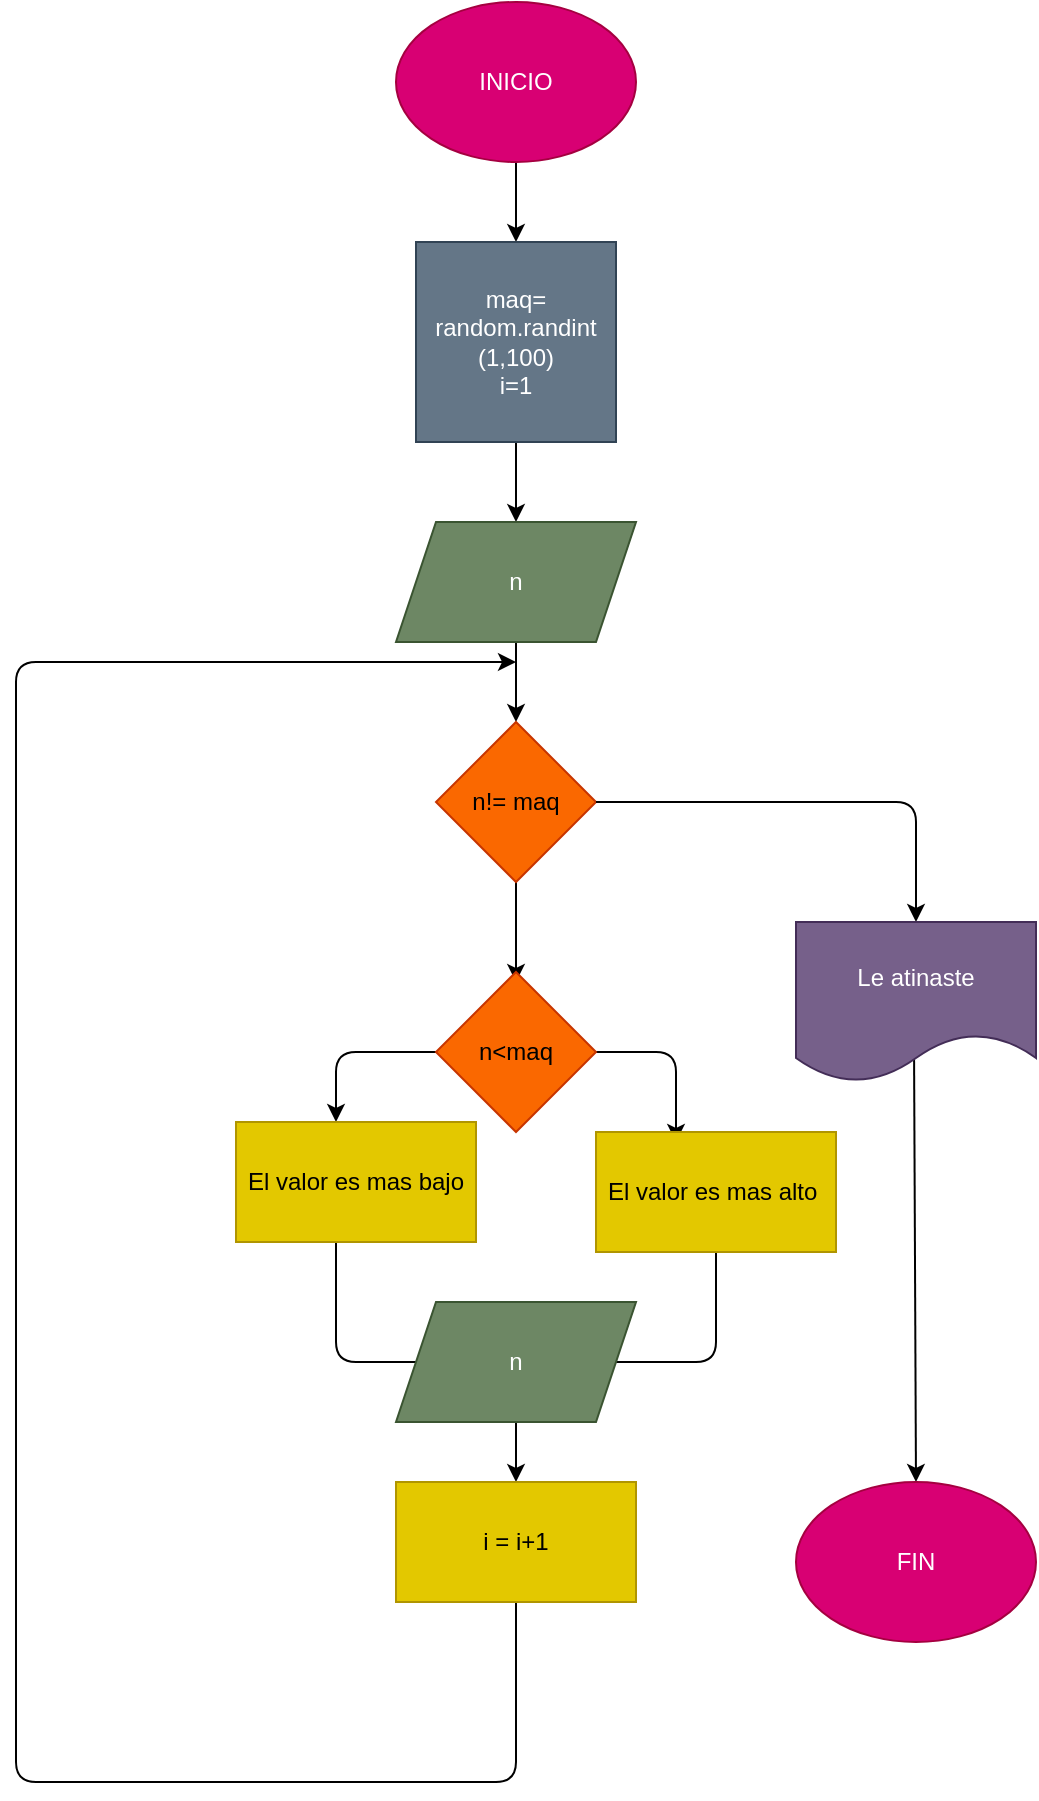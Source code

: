 <mxfile>
    <diagram id="0BgOTdtpinnc_iULgxVL" name="Página-1">
        <mxGraphModel dx="1402" dy="461" grid="1" gridSize="10" guides="1" tooltips="1" connect="1" arrows="1" fold="1" page="1" pageScale="1" pageWidth="827" pageHeight="1169" math="0" shadow="0">
            <root>
                <mxCell id="0"/>
                <mxCell id="1" parent="0"/>
                <mxCell id="3" style="edgeStyle=none;html=1;" edge="1" parent="1" source="2" target="4">
                    <mxGeometry relative="1" as="geometry">
                        <mxPoint x="250" y="180" as="targetPoint"/>
                    </mxGeometry>
                </mxCell>
                <mxCell id="2" value="INICIO" style="ellipse;whiteSpace=wrap;html=1;fillColor=#d80073;fontColor=#ffffff;strokeColor=#A50040;" vertex="1" parent="1">
                    <mxGeometry x="190" y="60" width="120" height="80" as="geometry"/>
                </mxCell>
                <mxCell id="5" style="edgeStyle=none;html=1;entryX=0.5;entryY=0;entryDx=0;entryDy=0;" edge="1" parent="1" source="4" target="7">
                    <mxGeometry relative="1" as="geometry">
                        <mxPoint x="250" y="300" as="targetPoint"/>
                    </mxGeometry>
                </mxCell>
                <mxCell id="4" value="maq=&lt;br&gt;random.randint&lt;br&gt;(1,100)&lt;br&gt;i=1" style="whiteSpace=wrap;html=1;aspect=fixed;fillColor=#647687;fontColor=#ffffff;strokeColor=#314354;" vertex="1" parent="1">
                    <mxGeometry x="200" y="180" width="100" height="100" as="geometry"/>
                </mxCell>
                <mxCell id="9" style="edgeStyle=none;html=1;" edge="1" parent="1" source="7">
                    <mxGeometry relative="1" as="geometry">
                        <mxPoint x="250" y="420" as="targetPoint"/>
                    </mxGeometry>
                </mxCell>
                <mxCell id="7" value="n" style="shape=parallelogram;perimeter=parallelogramPerimeter;whiteSpace=wrap;html=1;fixedSize=1;fillColor=#6d8764;fontColor=#ffffff;strokeColor=#3A5431;" vertex="1" parent="1">
                    <mxGeometry x="190" y="320" width="120" height="60" as="geometry"/>
                </mxCell>
                <mxCell id="11" style="edgeStyle=none;html=1;" edge="1" parent="1" source="10">
                    <mxGeometry relative="1" as="geometry">
                        <mxPoint x="250" y="550" as="targetPoint"/>
                    </mxGeometry>
                </mxCell>
                <mxCell id="10" value="n!= maq" style="rhombus;whiteSpace=wrap;html=1;fillColor=#fa6800;fontColor=#000000;strokeColor=#C73500;" vertex="1" parent="1">
                    <mxGeometry x="210" y="420" width="80" height="80" as="geometry"/>
                </mxCell>
                <mxCell id="13" style="edgeStyle=none;html=1;exitX=1;exitY=0.5;exitDx=0;exitDy=0;entryX=0.5;entryY=0;entryDx=0;entryDy=0;" edge="1" parent="1" source="10" target="15">
                    <mxGeometry relative="1" as="geometry">
                        <mxPoint x="360" y="520" as="targetPoint"/>
                        <Array as="points">
                            <mxPoint x="450" y="460"/>
                        </Array>
                    </mxGeometry>
                </mxCell>
                <mxCell id="18" style="edgeStyle=none;html=1;" edge="1" parent="1" source="12">
                    <mxGeometry relative="1" as="geometry">
                        <mxPoint x="330" y="630" as="targetPoint"/>
                        <Array as="points">
                            <mxPoint x="330" y="585"/>
                        </Array>
                    </mxGeometry>
                </mxCell>
                <mxCell id="20" style="edgeStyle=none;html=1;" edge="1" parent="1" source="12">
                    <mxGeometry relative="1" as="geometry">
                        <mxPoint x="160" y="620" as="targetPoint"/>
                        <Array as="points">
                            <mxPoint x="160" y="585"/>
                        </Array>
                    </mxGeometry>
                </mxCell>
                <mxCell id="12" value="n&amp;lt;maq" style="rhombus;whiteSpace=wrap;html=1;fillColor=#fa6800;fontColor=#000000;strokeColor=#C73500;" vertex="1" parent="1">
                    <mxGeometry x="210" y="545" width="80" height="80" as="geometry"/>
                </mxCell>
                <mxCell id="16" style="edgeStyle=none;html=1;exitX=0.492;exitY=0.85;exitDx=0;exitDy=0;exitPerimeter=0;entryX=0.5;entryY=0;entryDx=0;entryDy=0;" edge="1" parent="1" source="15" target="17">
                    <mxGeometry relative="1" as="geometry">
                        <mxPoint x="360" y="740" as="targetPoint"/>
                    </mxGeometry>
                </mxCell>
                <mxCell id="15" value="Le atinaste" style="shape=document;whiteSpace=wrap;html=1;boundedLbl=1;fillColor=#76608a;fontColor=#ffffff;strokeColor=#432D57;" vertex="1" parent="1">
                    <mxGeometry x="390" y="520" width="120" height="80" as="geometry"/>
                </mxCell>
                <mxCell id="17" value="FIN" style="ellipse;whiteSpace=wrap;html=1;fillColor=#d80073;fontColor=#ffffff;strokeColor=#A50040;" vertex="1" parent="1">
                    <mxGeometry x="390" y="800" width="120" height="80" as="geometry"/>
                </mxCell>
                <mxCell id="24" style="edgeStyle=none;html=1;" edge="1" parent="1" source="19">
                    <mxGeometry relative="1" as="geometry">
                        <mxPoint x="270" y="740" as="targetPoint"/>
                        <Array as="points">
                            <mxPoint x="350" y="740"/>
                        </Array>
                    </mxGeometry>
                </mxCell>
                <mxCell id="19" value="El valor es mas alto&amp;nbsp;" style="rounded=0;whiteSpace=wrap;html=1;fillColor=#e3c800;fontColor=#000000;strokeColor=#B09500;" vertex="1" parent="1">
                    <mxGeometry x="290" y="625" width="120" height="60" as="geometry"/>
                </mxCell>
                <mxCell id="23" style="edgeStyle=none;html=1;" edge="1" parent="1">
                    <mxGeometry relative="1" as="geometry">
                        <mxPoint x="220" y="740" as="targetPoint"/>
                        <mxPoint x="160" y="670" as="sourcePoint"/>
                        <Array as="points">
                            <mxPoint x="160" y="740"/>
                        </Array>
                    </mxGeometry>
                </mxCell>
                <mxCell id="22" value="El valor es mas bajo" style="rounded=0;whiteSpace=wrap;html=1;fillColor=#e3c800;fontColor=#000000;strokeColor=#B09500;" vertex="1" parent="1">
                    <mxGeometry x="110" y="620" width="120" height="60" as="geometry"/>
                </mxCell>
                <mxCell id="26" style="edgeStyle=none;html=1;" edge="1" parent="1" source="25" target="27">
                    <mxGeometry relative="1" as="geometry">
                        <mxPoint x="250" y="820" as="targetPoint"/>
                    </mxGeometry>
                </mxCell>
                <mxCell id="25" value="n" style="shape=parallelogram;perimeter=parallelogramPerimeter;whiteSpace=wrap;html=1;fixedSize=1;fillColor=#6d8764;fontColor=#ffffff;strokeColor=#3A5431;" vertex="1" parent="1">
                    <mxGeometry x="190" y="710" width="120" height="60" as="geometry"/>
                </mxCell>
                <mxCell id="28" style="edgeStyle=none;html=1;" edge="1" parent="1" source="27">
                    <mxGeometry relative="1" as="geometry">
                        <mxPoint x="250" y="390" as="targetPoint"/>
                        <Array as="points">
                            <mxPoint x="250" y="950"/>
                            <mxPoint y="950"/>
                            <mxPoint y="390"/>
                        </Array>
                    </mxGeometry>
                </mxCell>
                <mxCell id="27" value="i = i+1" style="rounded=0;whiteSpace=wrap;html=1;fillColor=#e3c800;fontColor=#000000;strokeColor=#B09500;" vertex="1" parent="1">
                    <mxGeometry x="190" y="800" width="120" height="60" as="geometry"/>
                </mxCell>
            </root>
        </mxGraphModel>
    </diagram>
</mxfile>